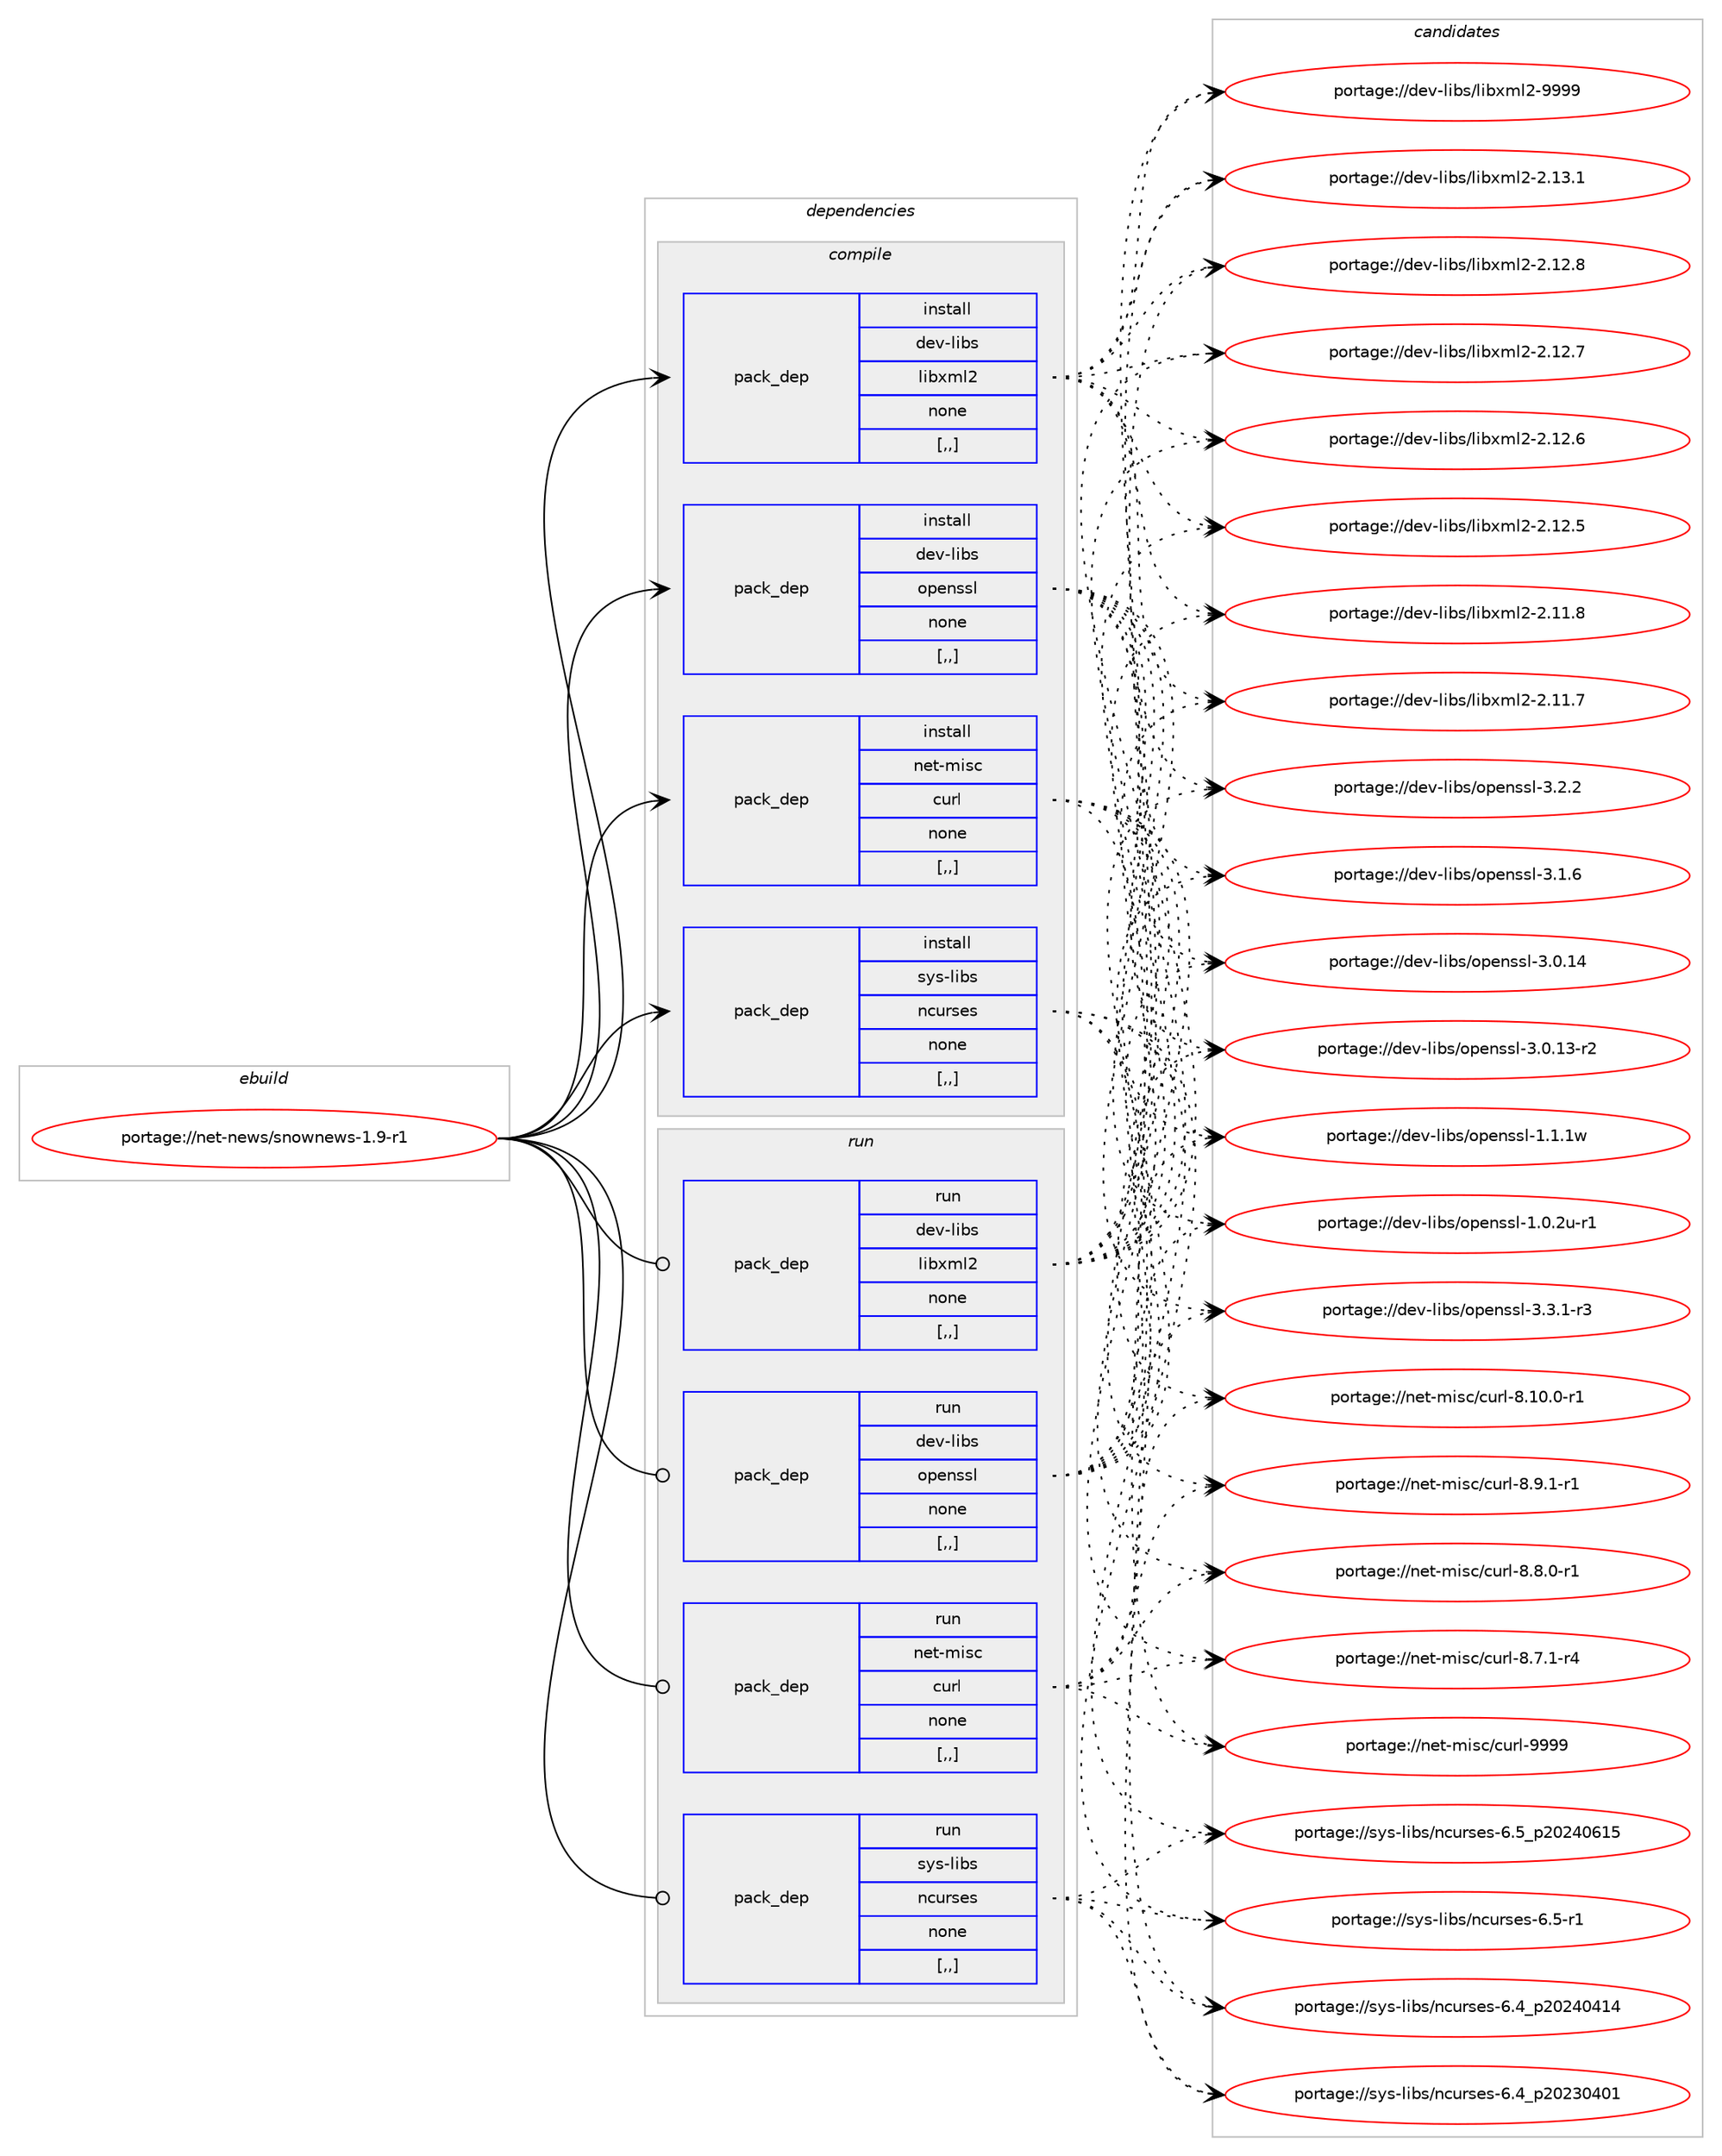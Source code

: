digraph prolog {

# *************
# Graph options
# *************

newrank=true;
concentrate=true;
compound=true;
graph [rankdir=LR,fontname=Helvetica,fontsize=10,ranksep=1.5];#, ranksep=2.5, nodesep=0.2];
edge  [arrowhead=vee];
node  [fontname=Helvetica,fontsize=10];

# **********
# The ebuild
# **********

subgraph cluster_leftcol {
color=gray;
label=<<i>ebuild</i>>;
id [label="portage://net-news/snownews-1.9-r1", color=red, width=4, href="../net-news/snownews-1.9-r1.svg"];
}

# ****************
# The dependencies
# ****************

subgraph cluster_midcol {
color=gray;
label=<<i>dependencies</i>>;
subgraph cluster_compile {
fillcolor="#eeeeee";
style=filled;
label=<<i>compile</i>>;
subgraph pack649280 {
dependency889493 [label=<<TABLE BORDER="0" CELLBORDER="1" CELLSPACING="0" CELLPADDING="4" WIDTH="220"><TR><TD ROWSPAN="6" CELLPADDING="30">pack_dep</TD></TR><TR><TD WIDTH="110">install</TD></TR><TR><TD>dev-libs</TD></TR><TR><TD>libxml2</TD></TR><TR><TD>none</TD></TR><TR><TD>[,,]</TD></TR></TABLE>>, shape=none, color=blue];
}
id:e -> dependency889493:w [weight=20,style="solid",arrowhead="vee"];
subgraph pack649281 {
dependency889494 [label=<<TABLE BORDER="0" CELLBORDER="1" CELLSPACING="0" CELLPADDING="4" WIDTH="220"><TR><TD ROWSPAN="6" CELLPADDING="30">pack_dep</TD></TR><TR><TD WIDTH="110">install</TD></TR><TR><TD>dev-libs</TD></TR><TR><TD>openssl</TD></TR><TR><TD>none</TD></TR><TR><TD>[,,]</TD></TR></TABLE>>, shape=none, color=blue];
}
id:e -> dependency889494:w [weight=20,style="solid",arrowhead="vee"];
subgraph pack649282 {
dependency889495 [label=<<TABLE BORDER="0" CELLBORDER="1" CELLSPACING="0" CELLPADDING="4" WIDTH="220"><TR><TD ROWSPAN="6" CELLPADDING="30">pack_dep</TD></TR><TR><TD WIDTH="110">install</TD></TR><TR><TD>net-misc</TD></TR><TR><TD>curl</TD></TR><TR><TD>none</TD></TR><TR><TD>[,,]</TD></TR></TABLE>>, shape=none, color=blue];
}
id:e -> dependency889495:w [weight=20,style="solid",arrowhead="vee"];
subgraph pack649283 {
dependency889496 [label=<<TABLE BORDER="0" CELLBORDER="1" CELLSPACING="0" CELLPADDING="4" WIDTH="220"><TR><TD ROWSPAN="6" CELLPADDING="30">pack_dep</TD></TR><TR><TD WIDTH="110">install</TD></TR><TR><TD>sys-libs</TD></TR><TR><TD>ncurses</TD></TR><TR><TD>none</TD></TR><TR><TD>[,,]</TD></TR></TABLE>>, shape=none, color=blue];
}
id:e -> dependency889496:w [weight=20,style="solid",arrowhead="vee"];
}
subgraph cluster_compileandrun {
fillcolor="#eeeeee";
style=filled;
label=<<i>compile and run</i>>;
}
subgraph cluster_run {
fillcolor="#eeeeee";
style=filled;
label=<<i>run</i>>;
subgraph pack649284 {
dependency889497 [label=<<TABLE BORDER="0" CELLBORDER="1" CELLSPACING="0" CELLPADDING="4" WIDTH="220"><TR><TD ROWSPAN="6" CELLPADDING="30">pack_dep</TD></TR><TR><TD WIDTH="110">run</TD></TR><TR><TD>dev-libs</TD></TR><TR><TD>libxml2</TD></TR><TR><TD>none</TD></TR><TR><TD>[,,]</TD></TR></TABLE>>, shape=none, color=blue];
}
id:e -> dependency889497:w [weight=20,style="solid",arrowhead="odot"];
subgraph pack649285 {
dependency889498 [label=<<TABLE BORDER="0" CELLBORDER="1" CELLSPACING="0" CELLPADDING="4" WIDTH="220"><TR><TD ROWSPAN="6" CELLPADDING="30">pack_dep</TD></TR><TR><TD WIDTH="110">run</TD></TR><TR><TD>dev-libs</TD></TR><TR><TD>openssl</TD></TR><TR><TD>none</TD></TR><TR><TD>[,,]</TD></TR></TABLE>>, shape=none, color=blue];
}
id:e -> dependency889498:w [weight=20,style="solid",arrowhead="odot"];
subgraph pack649286 {
dependency889499 [label=<<TABLE BORDER="0" CELLBORDER="1" CELLSPACING="0" CELLPADDING="4" WIDTH="220"><TR><TD ROWSPAN="6" CELLPADDING="30">pack_dep</TD></TR><TR><TD WIDTH="110">run</TD></TR><TR><TD>net-misc</TD></TR><TR><TD>curl</TD></TR><TR><TD>none</TD></TR><TR><TD>[,,]</TD></TR></TABLE>>, shape=none, color=blue];
}
id:e -> dependency889499:w [weight=20,style="solid",arrowhead="odot"];
subgraph pack649287 {
dependency889500 [label=<<TABLE BORDER="0" CELLBORDER="1" CELLSPACING="0" CELLPADDING="4" WIDTH="220"><TR><TD ROWSPAN="6" CELLPADDING="30">pack_dep</TD></TR><TR><TD WIDTH="110">run</TD></TR><TR><TD>sys-libs</TD></TR><TR><TD>ncurses</TD></TR><TR><TD>none</TD></TR><TR><TD>[,,]</TD></TR></TABLE>>, shape=none, color=blue];
}
id:e -> dependency889500:w [weight=20,style="solid",arrowhead="odot"];
}
}

# **************
# The candidates
# **************

subgraph cluster_choices {
rank=same;
color=gray;
label=<<i>candidates</i>>;

subgraph choice649280 {
color=black;
nodesep=1;
choice10010111845108105981154710810598120109108504557575757 [label="portage://dev-libs/libxml2-9999", color=red, width=4,href="../dev-libs/libxml2-9999.svg"];
choice100101118451081059811547108105981201091085045504649514649 [label="portage://dev-libs/libxml2-2.13.1", color=red, width=4,href="../dev-libs/libxml2-2.13.1.svg"];
choice100101118451081059811547108105981201091085045504649504656 [label="portage://dev-libs/libxml2-2.12.8", color=red, width=4,href="../dev-libs/libxml2-2.12.8.svg"];
choice100101118451081059811547108105981201091085045504649504655 [label="portage://dev-libs/libxml2-2.12.7", color=red, width=4,href="../dev-libs/libxml2-2.12.7.svg"];
choice100101118451081059811547108105981201091085045504649504654 [label="portage://dev-libs/libxml2-2.12.6", color=red, width=4,href="../dev-libs/libxml2-2.12.6.svg"];
choice100101118451081059811547108105981201091085045504649504653 [label="portage://dev-libs/libxml2-2.12.5", color=red, width=4,href="../dev-libs/libxml2-2.12.5.svg"];
choice100101118451081059811547108105981201091085045504649494656 [label="portage://dev-libs/libxml2-2.11.8", color=red, width=4,href="../dev-libs/libxml2-2.11.8.svg"];
choice100101118451081059811547108105981201091085045504649494655 [label="portage://dev-libs/libxml2-2.11.7", color=red, width=4,href="../dev-libs/libxml2-2.11.7.svg"];
dependency889493:e -> choice10010111845108105981154710810598120109108504557575757:w [style=dotted,weight="100"];
dependency889493:e -> choice100101118451081059811547108105981201091085045504649514649:w [style=dotted,weight="100"];
dependency889493:e -> choice100101118451081059811547108105981201091085045504649504656:w [style=dotted,weight="100"];
dependency889493:e -> choice100101118451081059811547108105981201091085045504649504655:w [style=dotted,weight="100"];
dependency889493:e -> choice100101118451081059811547108105981201091085045504649504654:w [style=dotted,weight="100"];
dependency889493:e -> choice100101118451081059811547108105981201091085045504649504653:w [style=dotted,weight="100"];
dependency889493:e -> choice100101118451081059811547108105981201091085045504649494656:w [style=dotted,weight="100"];
dependency889493:e -> choice100101118451081059811547108105981201091085045504649494655:w [style=dotted,weight="100"];
}
subgraph choice649281 {
color=black;
nodesep=1;
choice1001011184510810598115471111121011101151151084551465146494511451 [label="portage://dev-libs/openssl-3.3.1-r3", color=red, width=4,href="../dev-libs/openssl-3.3.1-r3.svg"];
choice100101118451081059811547111112101110115115108455146504650 [label="portage://dev-libs/openssl-3.2.2", color=red, width=4,href="../dev-libs/openssl-3.2.2.svg"];
choice100101118451081059811547111112101110115115108455146494654 [label="portage://dev-libs/openssl-3.1.6", color=red, width=4,href="../dev-libs/openssl-3.1.6.svg"];
choice10010111845108105981154711111210111011511510845514648464952 [label="portage://dev-libs/openssl-3.0.14", color=red, width=4,href="../dev-libs/openssl-3.0.14.svg"];
choice100101118451081059811547111112101110115115108455146484649514511450 [label="portage://dev-libs/openssl-3.0.13-r2", color=red, width=4,href="../dev-libs/openssl-3.0.13-r2.svg"];
choice100101118451081059811547111112101110115115108454946494649119 [label="portage://dev-libs/openssl-1.1.1w", color=red, width=4,href="../dev-libs/openssl-1.1.1w.svg"];
choice1001011184510810598115471111121011101151151084549464846501174511449 [label="portage://dev-libs/openssl-1.0.2u-r1", color=red, width=4,href="../dev-libs/openssl-1.0.2u-r1.svg"];
dependency889494:e -> choice1001011184510810598115471111121011101151151084551465146494511451:w [style=dotted,weight="100"];
dependency889494:e -> choice100101118451081059811547111112101110115115108455146504650:w [style=dotted,weight="100"];
dependency889494:e -> choice100101118451081059811547111112101110115115108455146494654:w [style=dotted,weight="100"];
dependency889494:e -> choice10010111845108105981154711111210111011511510845514648464952:w [style=dotted,weight="100"];
dependency889494:e -> choice100101118451081059811547111112101110115115108455146484649514511450:w [style=dotted,weight="100"];
dependency889494:e -> choice100101118451081059811547111112101110115115108454946494649119:w [style=dotted,weight="100"];
dependency889494:e -> choice1001011184510810598115471111121011101151151084549464846501174511449:w [style=dotted,weight="100"];
}
subgraph choice649282 {
color=black;
nodesep=1;
choice110101116451091051159947991171141084557575757 [label="portage://net-misc/curl-9999", color=red, width=4,href="../net-misc/curl-9999.svg"];
choice11010111645109105115994799117114108455646494846484511449 [label="portage://net-misc/curl-8.10.0-r1", color=red, width=4,href="../net-misc/curl-8.10.0-r1.svg"];
choice110101116451091051159947991171141084556465746494511449 [label="portage://net-misc/curl-8.9.1-r1", color=red, width=4,href="../net-misc/curl-8.9.1-r1.svg"];
choice110101116451091051159947991171141084556465646484511449 [label="portage://net-misc/curl-8.8.0-r1", color=red, width=4,href="../net-misc/curl-8.8.0-r1.svg"];
choice110101116451091051159947991171141084556465546494511452 [label="portage://net-misc/curl-8.7.1-r4", color=red, width=4,href="../net-misc/curl-8.7.1-r4.svg"];
dependency889495:e -> choice110101116451091051159947991171141084557575757:w [style=dotted,weight="100"];
dependency889495:e -> choice11010111645109105115994799117114108455646494846484511449:w [style=dotted,weight="100"];
dependency889495:e -> choice110101116451091051159947991171141084556465746494511449:w [style=dotted,weight="100"];
dependency889495:e -> choice110101116451091051159947991171141084556465646484511449:w [style=dotted,weight="100"];
dependency889495:e -> choice110101116451091051159947991171141084556465546494511452:w [style=dotted,weight="100"];
}
subgraph choice649283 {
color=black;
nodesep=1;
choice1151211154510810598115471109911711411510111545544653951125048505248544953 [label="portage://sys-libs/ncurses-6.5_p20240615", color=red, width=4,href="../sys-libs/ncurses-6.5_p20240615.svg"];
choice11512111545108105981154711099117114115101115455446534511449 [label="portage://sys-libs/ncurses-6.5-r1", color=red, width=4,href="../sys-libs/ncurses-6.5-r1.svg"];
choice1151211154510810598115471109911711411510111545544652951125048505248524952 [label="portage://sys-libs/ncurses-6.4_p20240414", color=red, width=4,href="../sys-libs/ncurses-6.4_p20240414.svg"];
choice1151211154510810598115471109911711411510111545544652951125048505148524849 [label="portage://sys-libs/ncurses-6.4_p20230401", color=red, width=4,href="../sys-libs/ncurses-6.4_p20230401.svg"];
dependency889496:e -> choice1151211154510810598115471109911711411510111545544653951125048505248544953:w [style=dotted,weight="100"];
dependency889496:e -> choice11512111545108105981154711099117114115101115455446534511449:w [style=dotted,weight="100"];
dependency889496:e -> choice1151211154510810598115471109911711411510111545544652951125048505248524952:w [style=dotted,weight="100"];
dependency889496:e -> choice1151211154510810598115471109911711411510111545544652951125048505148524849:w [style=dotted,weight="100"];
}
subgraph choice649284 {
color=black;
nodesep=1;
choice10010111845108105981154710810598120109108504557575757 [label="portage://dev-libs/libxml2-9999", color=red, width=4,href="../dev-libs/libxml2-9999.svg"];
choice100101118451081059811547108105981201091085045504649514649 [label="portage://dev-libs/libxml2-2.13.1", color=red, width=4,href="../dev-libs/libxml2-2.13.1.svg"];
choice100101118451081059811547108105981201091085045504649504656 [label="portage://dev-libs/libxml2-2.12.8", color=red, width=4,href="../dev-libs/libxml2-2.12.8.svg"];
choice100101118451081059811547108105981201091085045504649504655 [label="portage://dev-libs/libxml2-2.12.7", color=red, width=4,href="../dev-libs/libxml2-2.12.7.svg"];
choice100101118451081059811547108105981201091085045504649504654 [label="portage://dev-libs/libxml2-2.12.6", color=red, width=4,href="../dev-libs/libxml2-2.12.6.svg"];
choice100101118451081059811547108105981201091085045504649504653 [label="portage://dev-libs/libxml2-2.12.5", color=red, width=4,href="../dev-libs/libxml2-2.12.5.svg"];
choice100101118451081059811547108105981201091085045504649494656 [label="portage://dev-libs/libxml2-2.11.8", color=red, width=4,href="../dev-libs/libxml2-2.11.8.svg"];
choice100101118451081059811547108105981201091085045504649494655 [label="portage://dev-libs/libxml2-2.11.7", color=red, width=4,href="../dev-libs/libxml2-2.11.7.svg"];
dependency889497:e -> choice10010111845108105981154710810598120109108504557575757:w [style=dotted,weight="100"];
dependency889497:e -> choice100101118451081059811547108105981201091085045504649514649:w [style=dotted,weight="100"];
dependency889497:e -> choice100101118451081059811547108105981201091085045504649504656:w [style=dotted,weight="100"];
dependency889497:e -> choice100101118451081059811547108105981201091085045504649504655:w [style=dotted,weight="100"];
dependency889497:e -> choice100101118451081059811547108105981201091085045504649504654:w [style=dotted,weight="100"];
dependency889497:e -> choice100101118451081059811547108105981201091085045504649504653:w [style=dotted,weight="100"];
dependency889497:e -> choice100101118451081059811547108105981201091085045504649494656:w [style=dotted,weight="100"];
dependency889497:e -> choice100101118451081059811547108105981201091085045504649494655:w [style=dotted,weight="100"];
}
subgraph choice649285 {
color=black;
nodesep=1;
choice1001011184510810598115471111121011101151151084551465146494511451 [label="portage://dev-libs/openssl-3.3.1-r3", color=red, width=4,href="../dev-libs/openssl-3.3.1-r3.svg"];
choice100101118451081059811547111112101110115115108455146504650 [label="portage://dev-libs/openssl-3.2.2", color=red, width=4,href="../dev-libs/openssl-3.2.2.svg"];
choice100101118451081059811547111112101110115115108455146494654 [label="portage://dev-libs/openssl-3.1.6", color=red, width=4,href="../dev-libs/openssl-3.1.6.svg"];
choice10010111845108105981154711111210111011511510845514648464952 [label="portage://dev-libs/openssl-3.0.14", color=red, width=4,href="../dev-libs/openssl-3.0.14.svg"];
choice100101118451081059811547111112101110115115108455146484649514511450 [label="portage://dev-libs/openssl-3.0.13-r2", color=red, width=4,href="../dev-libs/openssl-3.0.13-r2.svg"];
choice100101118451081059811547111112101110115115108454946494649119 [label="portage://dev-libs/openssl-1.1.1w", color=red, width=4,href="../dev-libs/openssl-1.1.1w.svg"];
choice1001011184510810598115471111121011101151151084549464846501174511449 [label="portage://dev-libs/openssl-1.0.2u-r1", color=red, width=4,href="../dev-libs/openssl-1.0.2u-r1.svg"];
dependency889498:e -> choice1001011184510810598115471111121011101151151084551465146494511451:w [style=dotted,weight="100"];
dependency889498:e -> choice100101118451081059811547111112101110115115108455146504650:w [style=dotted,weight="100"];
dependency889498:e -> choice100101118451081059811547111112101110115115108455146494654:w [style=dotted,weight="100"];
dependency889498:e -> choice10010111845108105981154711111210111011511510845514648464952:w [style=dotted,weight="100"];
dependency889498:e -> choice100101118451081059811547111112101110115115108455146484649514511450:w [style=dotted,weight="100"];
dependency889498:e -> choice100101118451081059811547111112101110115115108454946494649119:w [style=dotted,weight="100"];
dependency889498:e -> choice1001011184510810598115471111121011101151151084549464846501174511449:w [style=dotted,weight="100"];
}
subgraph choice649286 {
color=black;
nodesep=1;
choice110101116451091051159947991171141084557575757 [label="portage://net-misc/curl-9999", color=red, width=4,href="../net-misc/curl-9999.svg"];
choice11010111645109105115994799117114108455646494846484511449 [label="portage://net-misc/curl-8.10.0-r1", color=red, width=4,href="../net-misc/curl-8.10.0-r1.svg"];
choice110101116451091051159947991171141084556465746494511449 [label="portage://net-misc/curl-8.9.1-r1", color=red, width=4,href="../net-misc/curl-8.9.1-r1.svg"];
choice110101116451091051159947991171141084556465646484511449 [label="portage://net-misc/curl-8.8.0-r1", color=red, width=4,href="../net-misc/curl-8.8.0-r1.svg"];
choice110101116451091051159947991171141084556465546494511452 [label="portage://net-misc/curl-8.7.1-r4", color=red, width=4,href="../net-misc/curl-8.7.1-r4.svg"];
dependency889499:e -> choice110101116451091051159947991171141084557575757:w [style=dotted,weight="100"];
dependency889499:e -> choice11010111645109105115994799117114108455646494846484511449:w [style=dotted,weight="100"];
dependency889499:e -> choice110101116451091051159947991171141084556465746494511449:w [style=dotted,weight="100"];
dependency889499:e -> choice110101116451091051159947991171141084556465646484511449:w [style=dotted,weight="100"];
dependency889499:e -> choice110101116451091051159947991171141084556465546494511452:w [style=dotted,weight="100"];
}
subgraph choice649287 {
color=black;
nodesep=1;
choice1151211154510810598115471109911711411510111545544653951125048505248544953 [label="portage://sys-libs/ncurses-6.5_p20240615", color=red, width=4,href="../sys-libs/ncurses-6.5_p20240615.svg"];
choice11512111545108105981154711099117114115101115455446534511449 [label="portage://sys-libs/ncurses-6.5-r1", color=red, width=4,href="../sys-libs/ncurses-6.5-r1.svg"];
choice1151211154510810598115471109911711411510111545544652951125048505248524952 [label="portage://sys-libs/ncurses-6.4_p20240414", color=red, width=4,href="../sys-libs/ncurses-6.4_p20240414.svg"];
choice1151211154510810598115471109911711411510111545544652951125048505148524849 [label="portage://sys-libs/ncurses-6.4_p20230401", color=red, width=4,href="../sys-libs/ncurses-6.4_p20230401.svg"];
dependency889500:e -> choice1151211154510810598115471109911711411510111545544653951125048505248544953:w [style=dotted,weight="100"];
dependency889500:e -> choice11512111545108105981154711099117114115101115455446534511449:w [style=dotted,weight="100"];
dependency889500:e -> choice1151211154510810598115471109911711411510111545544652951125048505248524952:w [style=dotted,weight="100"];
dependency889500:e -> choice1151211154510810598115471109911711411510111545544652951125048505148524849:w [style=dotted,weight="100"];
}
}

}
